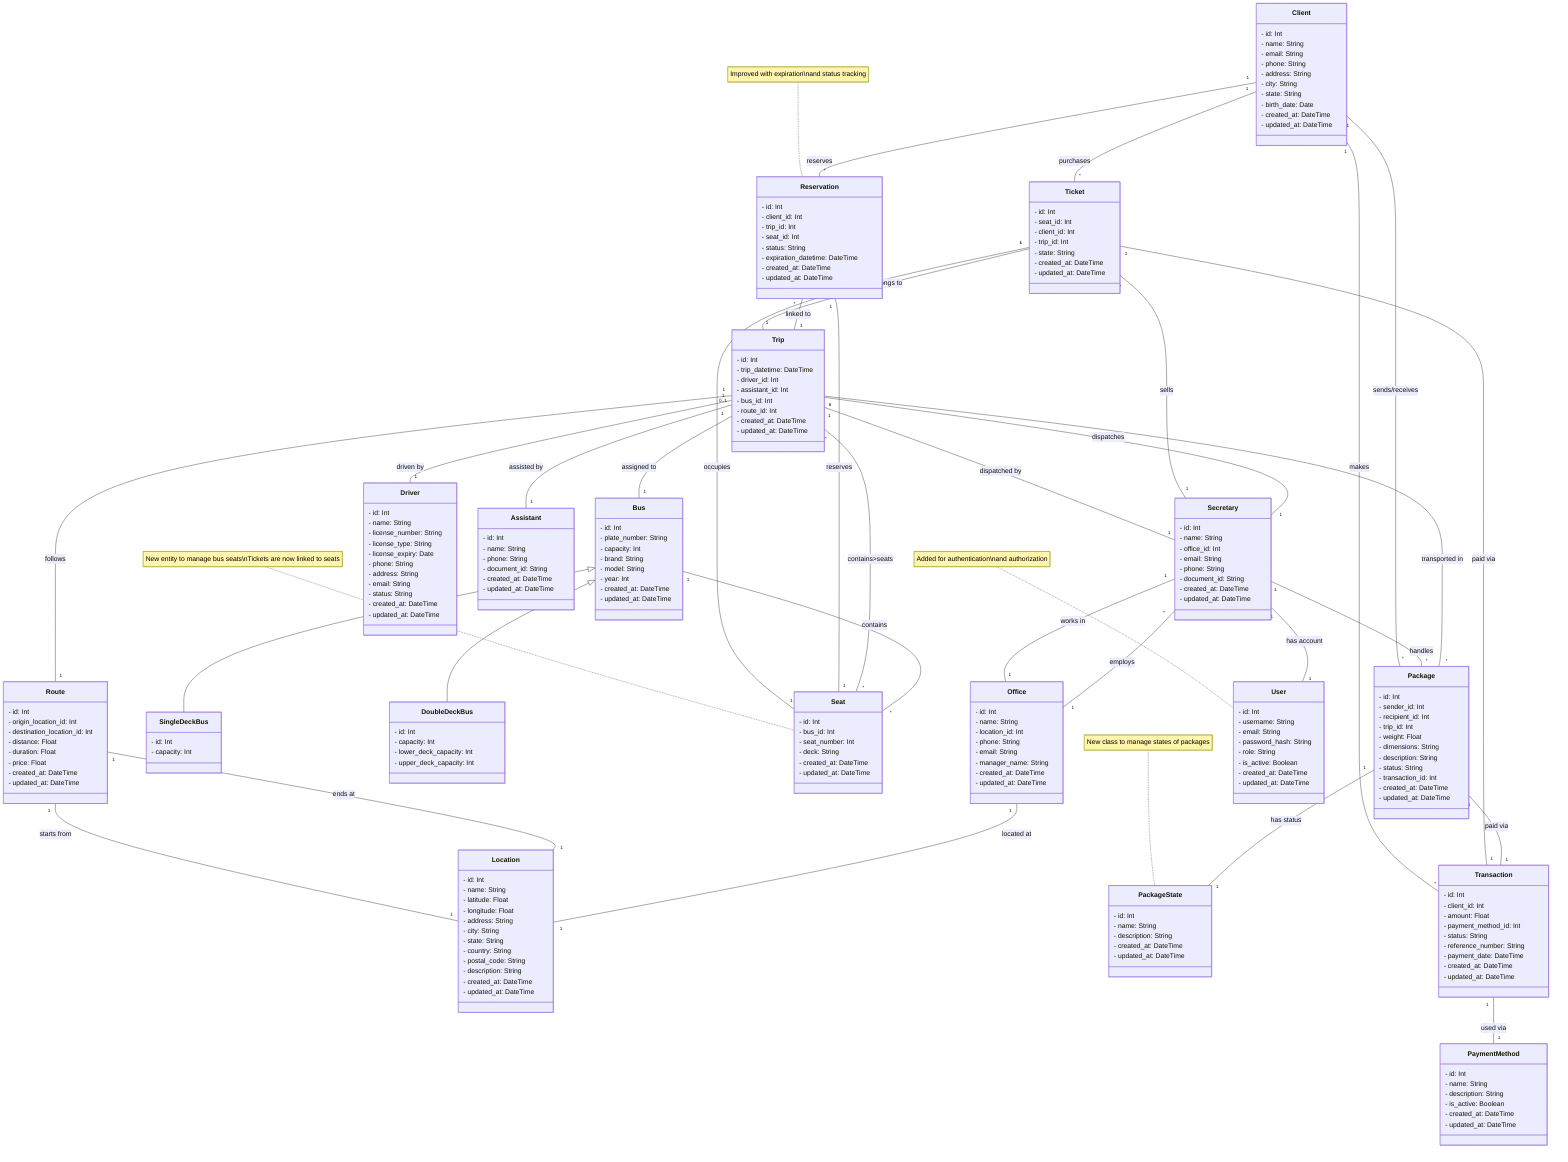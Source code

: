 classDiagram
    class Client {
        - id: Int
        - name: String
        - email: String
        - phone: String
        - address: String
        - city: String
        - state: String
        - birth_date: Date
        - created_at: DateTime
        - updated_at: DateTime
    }
    class Ticket {
        - id: Int
        - seat_id: Int
        - client_id: Int
        - trip_id: Int
        - state: String
        - created_at: DateTime
        - updated_at: DateTime
    }
    class Trip {
        - id: Int
        - trip_datetime: DateTime
        - driver_id: Int
        - assistant_id: Int
        - bus_id: Int
        - route_id: Int
        - created_at: DateTime
        - updated_at: DateTime
    }
    class Route {
        - id: Int
        - origin_location_id: Int
        - destination_location_id: Int
        - distance: Float
        - duration: Float
        - price: Float
        - created_at: DateTime
        - updated_at: DateTime
    }
    class Location {
        - id: Int
        - name: String
        - latitude: Float
        - longitude: Float
        - address: String
        - city: String
        - state: String
        - country: String
        - postal_code: String
        - description: String
        - created_at: DateTime
        - updated_at: DateTime
    }
    class Bus {
        - id: Int
        - plate_number: String
        - capacity: Int
        - brand: String
        - model: String
        - year: Int
        - created_at: DateTime
        - updated_at: DateTime
    }
    class SingleDeckBus {
        - id: Int
        - capacity: Int
    }
    class DoubleDeckBus {
        - id: Int
        - capacity: Int
        - lower_deck_capacity: Int
        - upper_deck_capacity: Int
    }
    class Seat {
        - id: Int
        - bus_id: Int
        - seat_number: Int
        - deck: String
        - created_at: DateTime
        - updated_at: DateTime
    }
    class Reservation {
        - id: Int
        - client_id: Int
        - trip_id: Int
        - seat_id: Int
        - status: String
        - expiration_datetime: DateTime
        - created_at: DateTime
        - updated_at: DateTime
    }
    class Package {
        - id: Int
        - sender_id: Int
        - recipient_id: Int
        - trip_id: Int
        - weight: Float
        - dimensions: String
        - description: String
        - status: String
        - transaction_id: Int
        - created_at: DateTime
        - updated_at: DateTime
    }
    class PackageState {
        - id: Int
        - name: String
        - description: String
        - created_at: DateTime
        - updated_at: DateTime
    }
    class Office {
        - id: Int
        - name: String
        - location_id: Int
        - phone: String
        - email: String
        - manager_name: String
        - created_at: DateTime
        - updated_at: DateTime
    }
    class Secretary {
        - id: Int
        - name: String
        - office_id: Int
        - email: String
        - phone: String
        - document_id: String
        - created_at: DateTime
        - updated_at: DateTime
    }
    class Driver {
        - id: Int
        - name: String
        - license_number: String
        - license_type: String
        - license_expiry: Date
        - phone: String
        - address: String
        - email: String
        - status: String
        - created_at: DateTime
        - updated_at: DateTime
    }
    class Assistant {
        - id: Int
        - name: String
        - phone: String
        - document_id: String
        - created_at: DateTime
        - updated_at: DateTime
    }
    class PaymentMethod {
        - id: Int
        - name: String
        - description: String
        - is_active: Boolean
        - created_at: DateTime
        - updated_at: DateTime
    }
    class Transaction {
        - id: Int
        - client_id: Int
        - amount: Float
        - payment_method_id: Int
        - status: String
        - reference_number: String
        - payment_date: DateTime
        - created_at: DateTime
        - updated_at: DateTime
    }
    class User {
        - id: Int
        - username: String
        - email: String
        - password_hash: String
        - role: String
        - is_active: Boolean
        - created_at: DateTime
        - updated_at: DateTime
    }
    
    Client "1" -- "*" Ticket : purchases
    Client "1" -- "*" Reservation : reserves
    Client "1" -- "*" Package : sends/receives
    Client "1" -- "*" Transaction : makes
    Ticket "*" -- "1" Trip : belongs to
    Ticket "1" -- "1" Seat : occupies
    Ticket "1" -- "1" Transaction : paid via
    Reservation "*" -- "1" Trip : linked to
    Reservation "1" -- "1" Seat : reserves
    Trip "1" -- "1" Route : follows
    Trip "1" -- "1" Bus : assigned to
    Trip "1" -- "1" Driver : driven by
    Trip "0..1" -- "1" Assistant : assisted by
    Trip "1" -- "1" Secretary : dispatched by
    Trip "*" -- "*" Seat : contains>seats
    Route "1" -- "1" Location : starts from
    Route "1" -- "1" Location : ends at
    Bus "1" -- "*" Seat : contains
    Package "*" -- "1" Trip : transported in
    Package "1" -- "1" Transaction : paid via
    Package "1" -- "1" PackageState : has status
    Secretary "1" -- "*" Ticket : sells
    Secretary "1" -- "*" Package : handles
    Secretary "1" -- "*" Trip : dispatches
    Secretary "1" -- "1" Office : works in
    Secretary "1" -- "1" User : has account
    Office "1" -- "*" Secretary : employs
    Office "1" -- "1" Location : located at
    Transaction "1" -- "1" PaymentMethod : used via
    Bus <|-- SingleDeckBus
    Bus <|-- DoubleDeckBus
    
    note for Seat "New entity to manage bus seats\nTickets are now linked to seats"
    note for Reservation "Improved with expiration\nand status tracking"
    note for User "Added for authentication\nand authorization"
    note for PackageState "New class to manage states of packages"